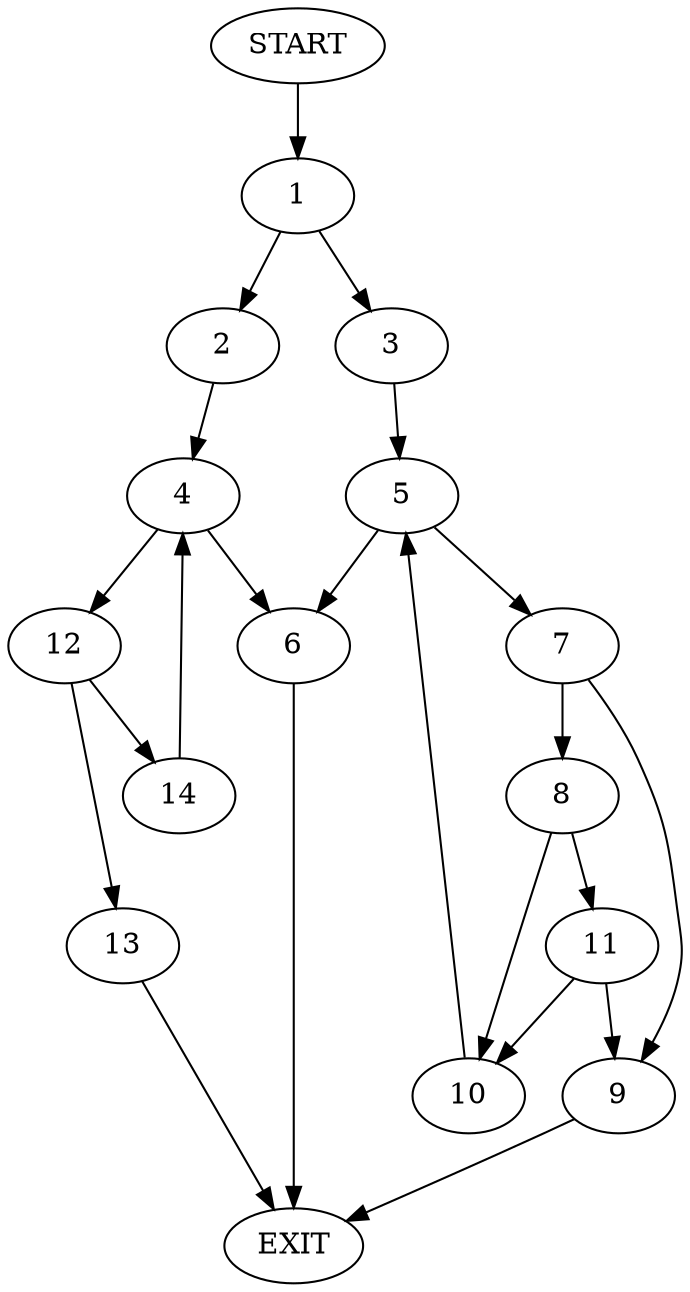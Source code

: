 digraph {
0 [label="START"]
15 [label="EXIT"]
0 -> 1
1 -> 2
1 -> 3
2 -> 4
3 -> 5
5 -> 6
5 -> 7
6 -> 15
7 -> 8
7 -> 9
8 -> 10
8 -> 11
9 -> 15
10 -> 5
11 -> 10
11 -> 9
4 -> 12
4 -> 6
12 -> 13
12 -> 14
13 -> 15
14 -> 4
}
